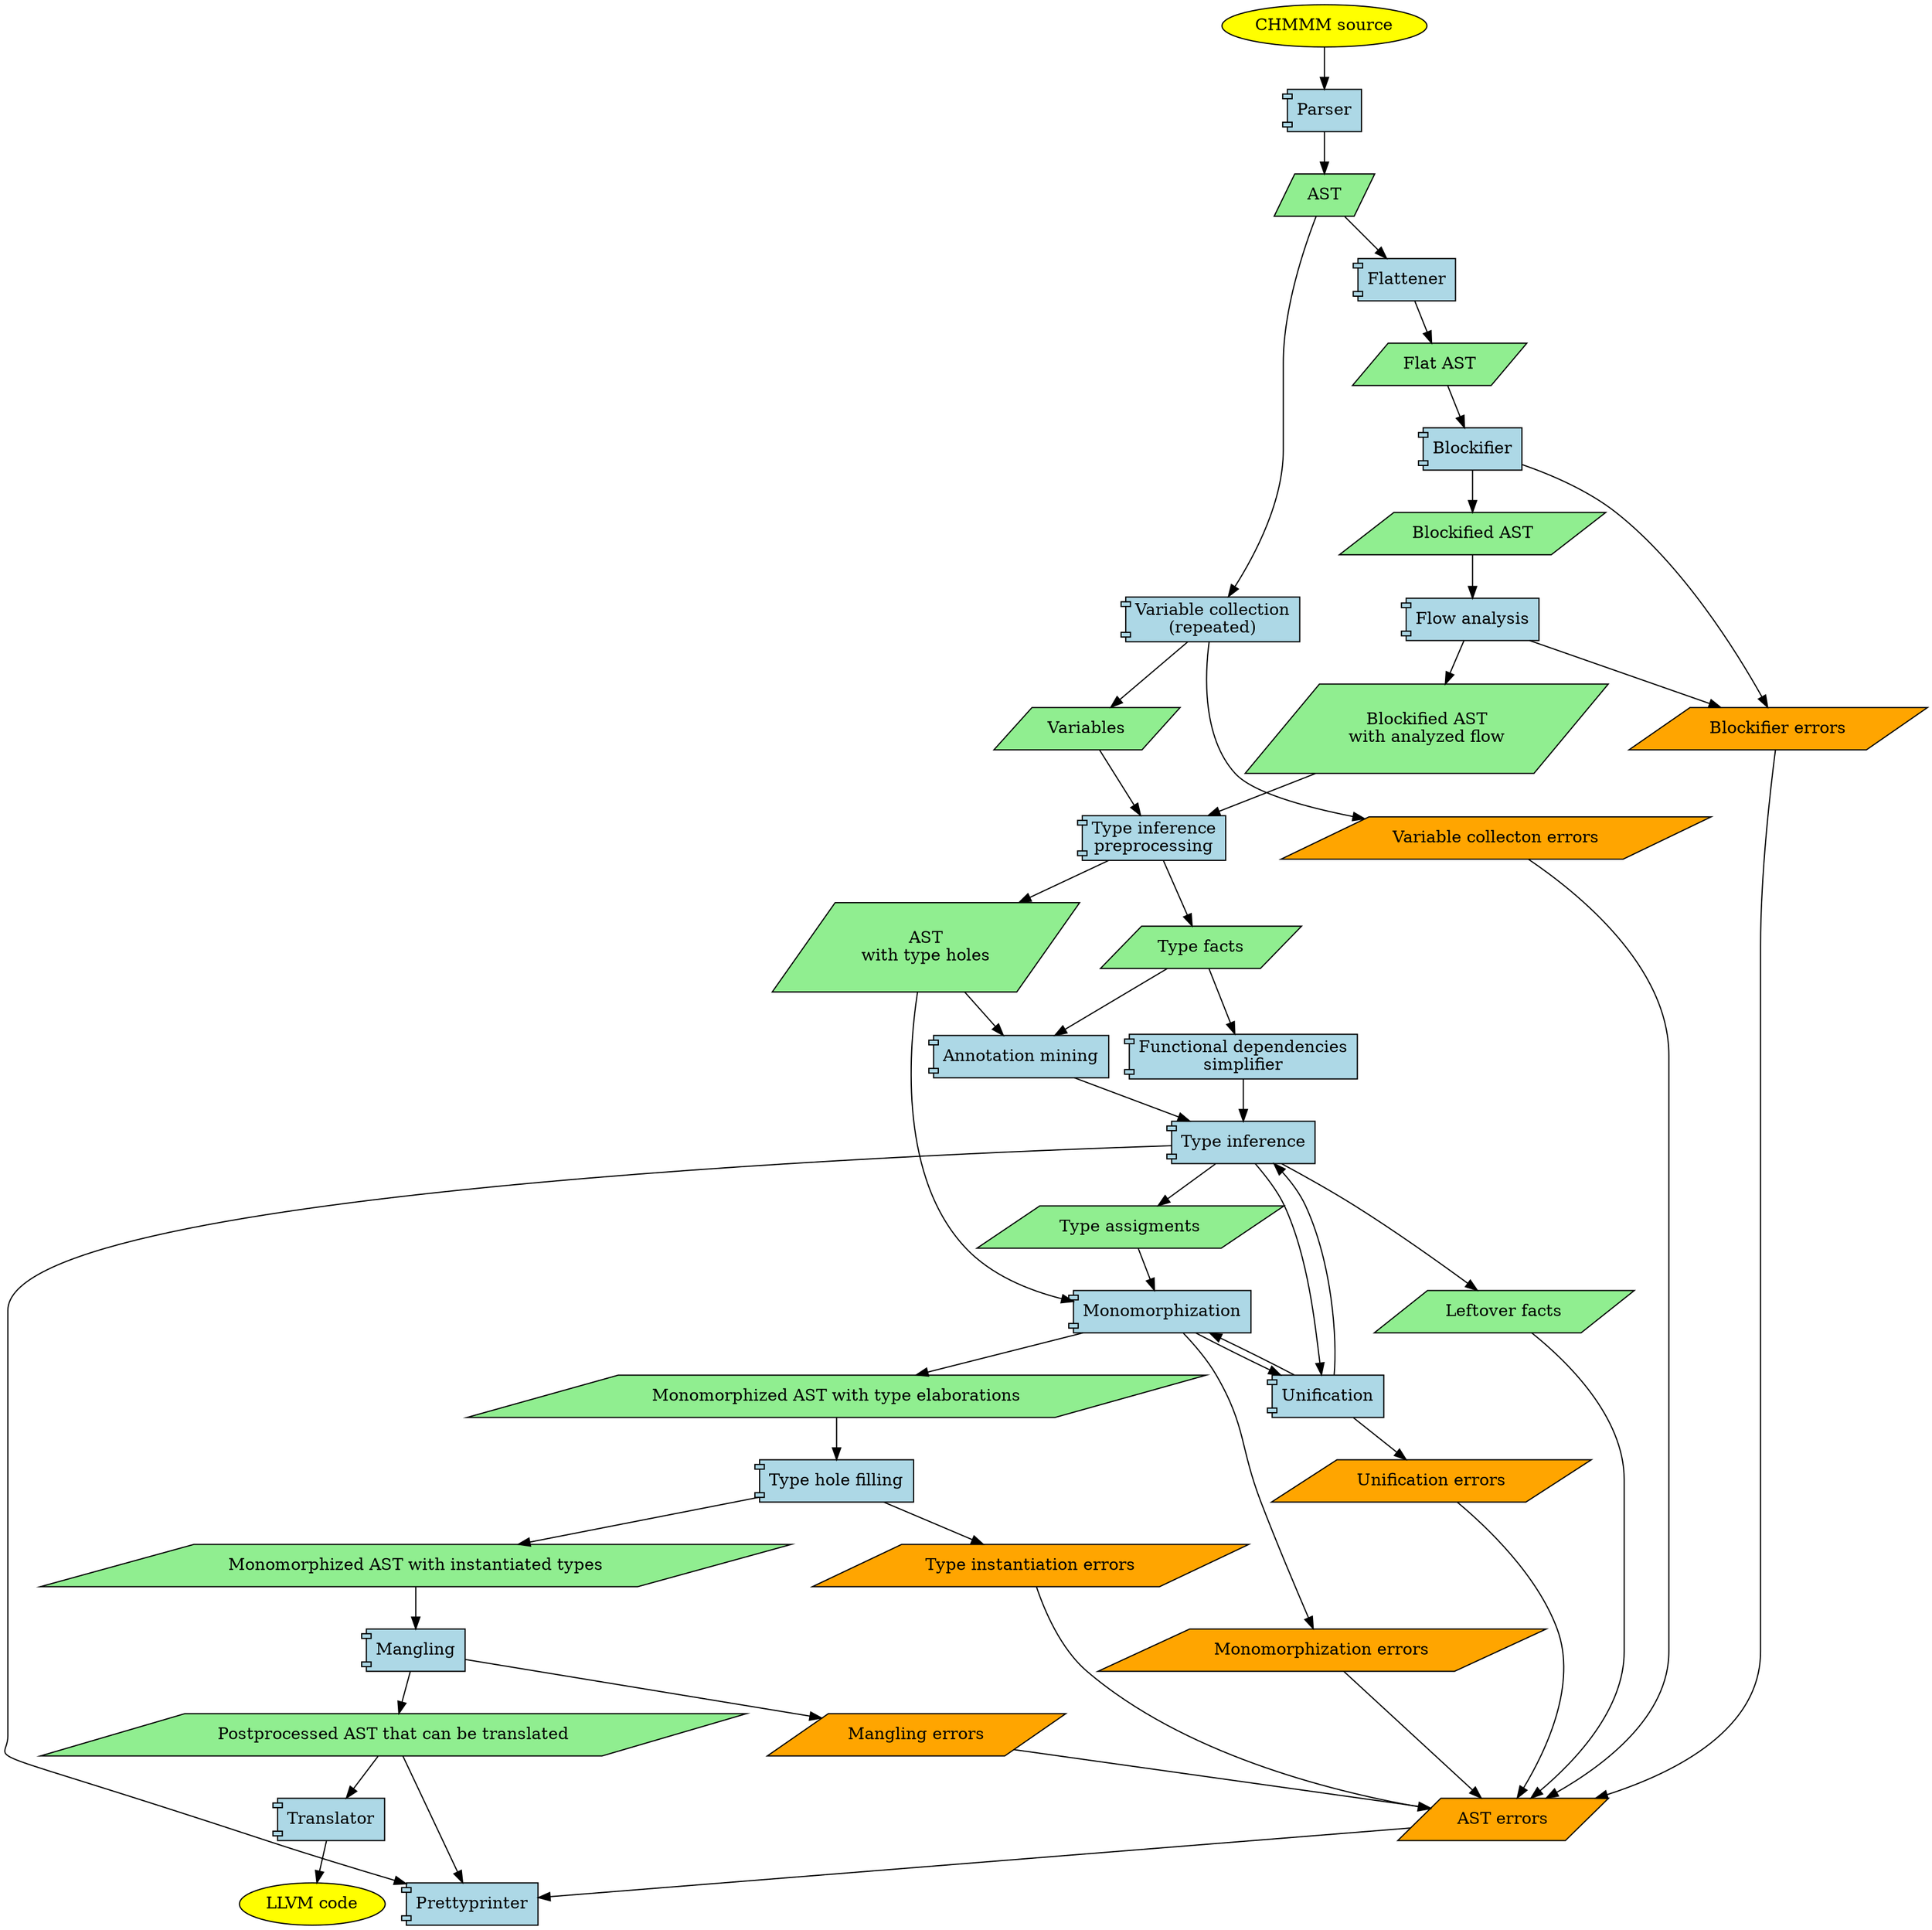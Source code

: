 digraph {
    node [style="filled"]

    subgraph terminals {
        node [shape="ellipse", fillcolor="yellow"]

        Source [label="CHMMM source"]
        LLVM [label="LLVM code"]
    }

    subgraph data {
        node [shape="parallelogram"]

        subgraph orangeData {
            node [fillcolor="orange"]

            ASTErrors [label="AST errors"]
            FillingErrors [label="Type instantiation errors"]
            ManglingErrors [label="Mangling errors"]
            UnifyErrors [label="Unification errors"]
            BlockifierErrors [label="Blockifier errors"]
            MonomorphizeErrors [label="Monomorphization errors"]
            VariablesErrors [label="Variable collecton errors"]
        }
        subgraph greenData {
            node [fillcolor="lightgreen"]

            AST
            Facts [label="Type facts"]
            LeftFacts [label="Leftover facts"]
            Variables [label="Variables"]
            ASTTypeHoles [label="AST\nwith type holes"]
            Judgments [label="Type assigments"]
            FlatAST [label="Flat AST"]
            BlockifiedAST [label="Blockified AST"]
            BlockifiedASTAnnots [label="Blockified AST\nwith analyzed flow"]
            MonoAST [label="Monomorphized AST with type elaborations"]
            FilledMonoAST [label="Monomorphized AST with instantiated types"]
            PostAST [label="Postprocessed AST that can be translated"]
        }

    }

    subgraph components {
        node [shape="component"]

        subgraph greenComponents {
            node [fillcolor="lightblue"]

            FunDepSimpl [label="Functional dependencies\nsimplifier"]
            AnnotMining  [label="Annotation mining"]
            Parser
            Flattener
            Unification
            Prettyprinter
            Preprocess [label="Type inference\npreprocessing"]
            VariableMining [label="Variable collection\n(repeated)"]
            Blockifier
            FlowAnalysis [label="Flow analysis"]
            Inference [label="Type inference"]
            Monomorphization
            HoleFilling [label="Type hole filling"]
            Mangling
            Translator
        }

        subgraph yellowComponents {
            node [fillcolor="yellow"]

        }

    }

    subgraph decisions {
        node [shape="diamond"]
    }


    Source -> Parser -> AST
    AST -> Flattener -> FlatAST
    VariableMining -> VariablesErrors
    AST -> VariableMining -> Variables -> Preprocess
    Facts -> { FunDepSimpl AnnotMining }
    ASTTypeHoles -> AnnotMining
    ASTTypeHoles -> Monomorphization
    { FunDepSimpl AnnotMining } -> Inference -> Judgments -> Monomorphization -> MonoAST -> HoleFilling -> FilledMonoAST -> Mangling -> PostAST -> Prettyprinter
    HoleFilling -> FillingErrors
    Mangling -> ManglingErrors
    { Inference Monomorphization } -> Unification
    FlatAST -> Blockifier -> {BlockifiedAST BlockifierErrors }
    BlockifiedAST -> FlowAnalysis -> BlockifiedASTAnnots
    FlowAnalysis -> BlockifierErrors
    Unification -> { UnifyErrors Monomorphization Inference }
    BlockifiedASTAnnots -> Preprocess -> { Facts ASTTypeHoles }
    Monomorphization -> MonomorphizeErrors
    { FillingErrors ManglingErrors UnifyErrors BlockifierErrors MonomorphizeErrors VariablesErrors LeftFacts } -> ASTErrors -> Prettyprinter
    Inference -> { Prettyprinter LeftFacts }
    PostAST -> Translator -> LLVM
}
